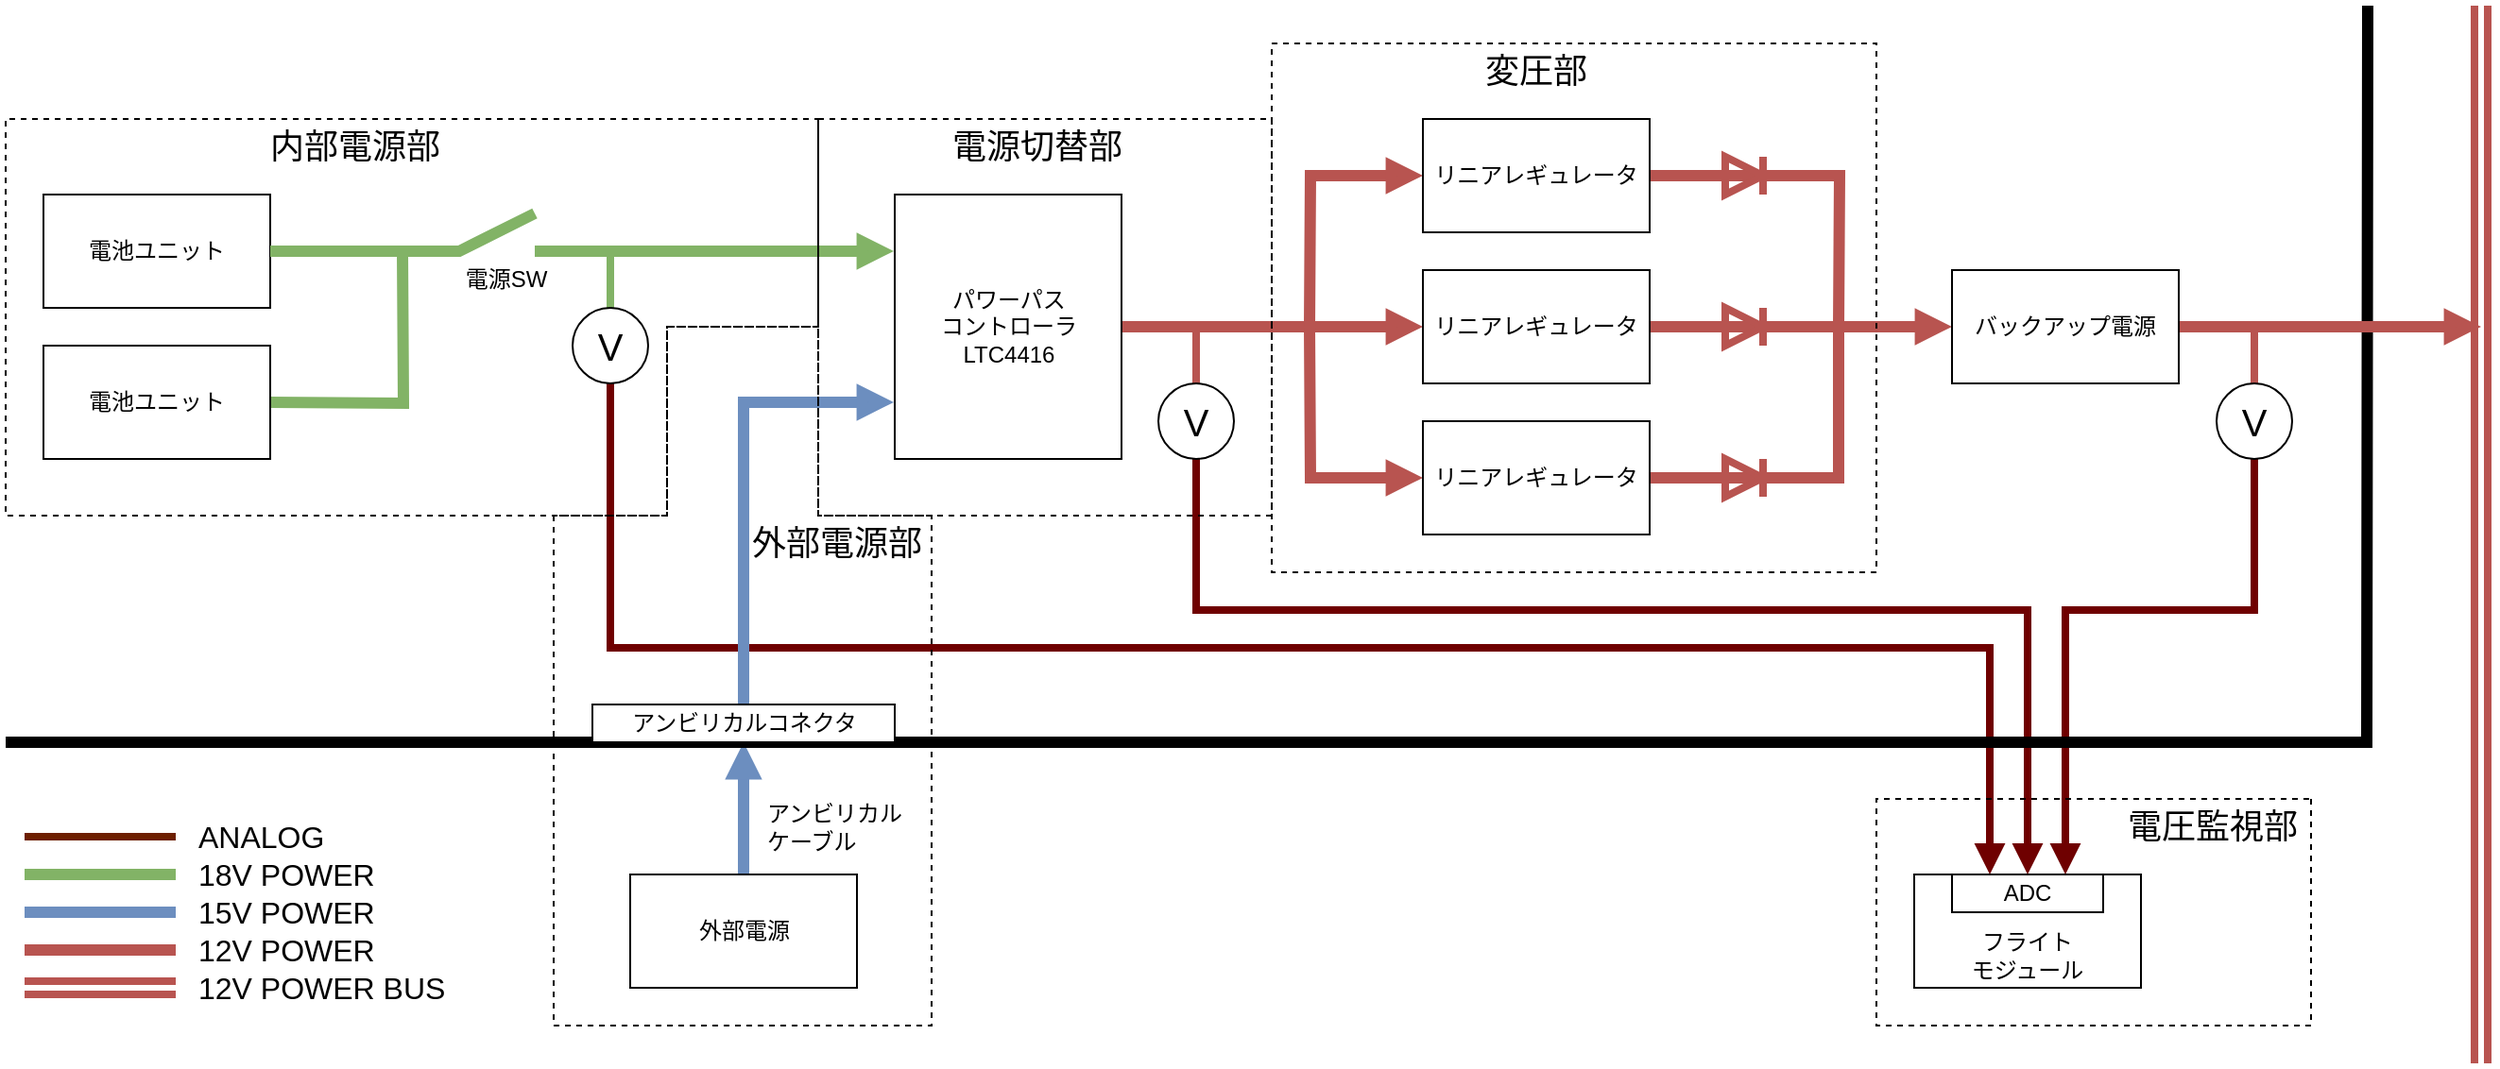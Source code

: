 <mxfile version="21.7.5" type="device">
  <diagram name="ページ1" id="wtJFmKczoMVmBth9ZRmk">
    <mxGraphModel dx="2662" dy="1786" grid="1" gridSize="10" guides="1" tooltips="1" connect="1" arrows="1" fold="1" page="1" pageScale="1" pageWidth="1169" pageHeight="827" math="0" shadow="0">
      <root>
        <mxCell id="0" />
        <mxCell id="1" parent="0" />
        <mxCell id="NaQjXbbP09VLOcweNS_s-93" value="フライト&lt;br&gt;モジュール" style="rounded=0;whiteSpace=wrap;html=1;verticalAlign=bottom;" vertex="1" parent="1">
          <mxGeometry x="960" y="380" width="120" height="60" as="geometry" />
        </mxCell>
        <mxCell id="NaQjXbbP09VLOcweNS_s-39" style="edgeStyle=orthogonalEdgeStyle;rounded=0;orthogonalLoop=1;jettySize=auto;html=1;fillColor=#a20025;strokeColor=#6F0000;strokeWidth=4;endArrow=block;endFill=1;" edge="1" parent="1" source="NaQjXbbP09VLOcweNS_s-34" target="NaQjXbbP09VLOcweNS_s-32">
          <mxGeometry relative="1" as="geometry">
            <Array as="points">
              <mxPoint x="580" y="240" />
              <mxPoint x="1020" y="240" />
            </Array>
          </mxGeometry>
        </mxCell>
        <mxCell id="NaQjXbbP09VLOcweNS_s-40" style="edgeStyle=orthogonalEdgeStyle;rounded=0;orthogonalLoop=1;jettySize=auto;html=1;fillColor=#a20025;strokeColor=#6F0000;strokeWidth=4;endArrow=block;endFill=1;entryX=0.75;entryY=0;entryDx=0;entryDy=0;" edge="1" parent="1" target="NaQjXbbP09VLOcweNS_s-32">
          <mxGeometry relative="1" as="geometry">
            <mxPoint x="1140" y="140" as="sourcePoint" />
            <mxPoint x="1040" y="370" as="targetPoint" />
            <Array as="points">
              <mxPoint x="1140" y="240" />
              <mxPoint x="1040" y="240" />
            </Array>
          </mxGeometry>
        </mxCell>
        <mxCell id="NaQjXbbP09VLOcweNS_s-38" style="edgeStyle=orthogonalEdgeStyle;rounded=0;orthogonalLoop=1;jettySize=auto;html=1;strokeWidth=4;fillColor=#a20025;strokeColor=#6F0000;endArrow=block;endFill=1;" edge="1" parent="1" target="NaQjXbbP09VLOcweNS_s-32">
          <mxGeometry relative="1" as="geometry">
            <mxPoint x="270" y="117.321" as="sourcePoint" />
            <mxPoint x="989.96" y="354" as="targetPoint" />
            <Array as="points">
              <mxPoint x="270" y="260" />
              <mxPoint x="1000" y="260" />
            </Array>
          </mxGeometry>
        </mxCell>
        <mxCell id="NaQjXbbP09VLOcweNS_s-5" value="" style="edgeStyle=orthogonalEdgeStyle;rounded=0;orthogonalLoop=1;jettySize=auto;html=1;fillColor=#dae8fc;strokeColor=#6c8ebf;strokeWidth=6;endArrow=block;endFill=1;endSize=4;startSize=4;" edge="1" parent="1" source="NaQjXbbP09VLOcweNS_s-1" target="NaQjXbbP09VLOcweNS_s-4">
          <mxGeometry relative="1" as="geometry" />
        </mxCell>
        <mxCell id="NaQjXbbP09VLOcweNS_s-1" value="外部電源" style="rounded=0;whiteSpace=wrap;html=1;" vertex="1" parent="1">
          <mxGeometry x="280.5" y="380" width="120" height="60" as="geometry" />
        </mxCell>
        <mxCell id="NaQjXbbP09VLOcweNS_s-2" value="" style="endArrow=none;html=1;rounded=0;strokeWidth=6;" edge="1" parent="1">
          <mxGeometry width="50" height="50" relative="1" as="geometry">
            <mxPoint x="1200" y="-80" as="sourcePoint" />
            <mxPoint x="-50" y="310" as="targetPoint" />
            <Array as="points">
              <mxPoint x="1199.5" y="310" />
            </Array>
          </mxGeometry>
        </mxCell>
        <mxCell id="NaQjXbbP09VLOcweNS_s-12" style="edgeStyle=orthogonalEdgeStyle;rounded=0;orthogonalLoop=1;jettySize=auto;html=1;fillColor=#dae8fc;strokeColor=#6c8ebf;strokeWidth=6;endArrow=block;endFill=1;exitX=0.5;exitY=0;exitDx=0;exitDy=0;startSize=4;endSize=4;" edge="1" parent="1" source="NaQjXbbP09VLOcweNS_s-4">
          <mxGeometry relative="1" as="geometry">
            <mxPoint x="420" y="130" as="targetPoint" />
            <Array as="points">
              <mxPoint x="340.5" y="130" />
            </Array>
          </mxGeometry>
        </mxCell>
        <mxCell id="NaQjXbbP09VLOcweNS_s-4" value="アンビリカルコネクタ" style="rounded=0;whiteSpace=wrap;html=1;" vertex="1" parent="1">
          <mxGeometry x="260.5" y="290" width="160" height="20" as="geometry" />
        </mxCell>
        <mxCell id="NaQjXbbP09VLOcweNS_s-10" style="edgeStyle=orthogonalEdgeStyle;rounded=0;orthogonalLoop=1;jettySize=auto;html=1;fillColor=#d5e8d4;strokeColor=#82b366;strokeWidth=6;endArrow=block;endFill=1;endSize=4;startSize=4;" edge="1" parent="1">
          <mxGeometry relative="1" as="geometry">
            <mxPoint x="230" y="50" as="sourcePoint" />
            <mxPoint x="420" y="50" as="targetPoint" />
          </mxGeometry>
        </mxCell>
        <mxCell id="NaQjXbbP09VLOcweNS_s-7" value="電池ユニット" style="rounded=0;whiteSpace=wrap;html=1;" vertex="1" parent="1">
          <mxGeometry x="-30" y="20" width="120" height="60" as="geometry" />
        </mxCell>
        <mxCell id="NaQjXbbP09VLOcweNS_s-11" style="edgeStyle=orthogonalEdgeStyle;rounded=0;orthogonalLoop=1;jettySize=auto;html=1;fillColor=#d5e8d4;strokeColor=#82b366;endArrow=none;endFill=0;strokeWidth=6;" edge="1" parent="1">
          <mxGeometry relative="1" as="geometry">
            <mxPoint x="160" y="50" as="targetPoint" />
            <mxPoint x="90" y="130" as="sourcePoint" />
          </mxGeometry>
        </mxCell>
        <mxCell id="NaQjXbbP09VLOcweNS_s-8" value="電池ユニット" style="rounded=0;whiteSpace=wrap;html=1;" vertex="1" parent="1">
          <mxGeometry x="-30" y="100" width="120" height="60" as="geometry" />
        </mxCell>
        <mxCell id="NaQjXbbP09VLOcweNS_s-14" value="" style="edgeStyle=orthogonalEdgeStyle;rounded=0;orthogonalLoop=1;jettySize=auto;html=1;endArrow=block;endFill=1;fillColor=#f8cecc;strokeColor=#b85450;strokeWidth=6;startSize=4;endSize=4;" edge="1" parent="1" source="NaQjXbbP09VLOcweNS_s-9" target="NaQjXbbP09VLOcweNS_s-13">
          <mxGeometry relative="1" as="geometry" />
        </mxCell>
        <mxCell id="NaQjXbbP09VLOcweNS_s-9" value="パワーパス&lt;br&gt;コントローラ&lt;br&gt;LTC4416" style="rounded=0;whiteSpace=wrap;html=1;" vertex="1" parent="1">
          <mxGeometry x="420.5" y="20" width="120" height="140" as="geometry" />
        </mxCell>
        <mxCell id="NaQjXbbP09VLOcweNS_s-21" value="" style="edgeStyle=orthogonalEdgeStyle;rounded=0;orthogonalLoop=1;jettySize=auto;html=1;strokeWidth=6;fillColor=#f8cecc;strokeColor=#b85450;endArrow=block;endFill=1;endSize=4;startSize=4;exitX=1;exitY=0.5;exitDx=0;exitDy=0;" edge="1" parent="1" source="NaQjXbbP09VLOcweNS_s-13" target="NaQjXbbP09VLOcweNS_s-20">
          <mxGeometry relative="1" as="geometry">
            <mxPoint x="920" y="90" as="sourcePoint" />
          </mxGeometry>
        </mxCell>
        <mxCell id="NaQjXbbP09VLOcweNS_s-13" value="リニアレギュレータ" style="rounded=0;whiteSpace=wrap;html=1;" vertex="1" parent="1">
          <mxGeometry x="700" y="60" width="120" height="60" as="geometry" />
        </mxCell>
        <mxCell id="NaQjXbbP09VLOcweNS_s-18" style="edgeStyle=orthogonalEdgeStyle;rounded=0;orthogonalLoop=1;jettySize=auto;html=1;startArrow=block;startFill=1;endArrow=none;endFill=0;fillColor=#f8cecc;strokeColor=#b85450;strokeWidth=6;endSize=4;startSize=4;" edge="1" parent="1" source="NaQjXbbP09VLOcweNS_s-15">
          <mxGeometry relative="1" as="geometry">
            <mxPoint x="640" y="90" as="targetPoint" />
          </mxGeometry>
        </mxCell>
        <mxCell id="NaQjXbbP09VLOcweNS_s-23" style="edgeStyle=orthogonalEdgeStyle;rounded=0;orthogonalLoop=1;jettySize=auto;html=1;strokeWidth=6;fillColor=#f8cecc;strokeColor=#b85450;endArrow=none;endFill=0;" edge="1" parent="1" source="NaQjXbbP09VLOcweNS_s-15">
          <mxGeometry relative="1" as="geometry">
            <mxPoint x="920" y="90" as="targetPoint" />
            <Array as="points">
              <mxPoint x="920" y="170" />
            </Array>
          </mxGeometry>
        </mxCell>
        <mxCell id="NaQjXbbP09VLOcweNS_s-15" value="リニアレギュレータ" style="rounded=0;whiteSpace=wrap;html=1;" vertex="1" parent="1">
          <mxGeometry x="700" y="140" width="120" height="60" as="geometry" />
        </mxCell>
        <mxCell id="NaQjXbbP09VLOcweNS_s-17" style="edgeStyle=orthogonalEdgeStyle;rounded=0;orthogonalLoop=1;jettySize=auto;html=1;startArrow=block;startFill=1;endArrow=none;endFill=0;fillColor=#f8cecc;strokeColor=#b85450;strokeWidth=6;startSize=4;endSize=4;" edge="1" parent="1" source="NaQjXbbP09VLOcweNS_s-16">
          <mxGeometry relative="1" as="geometry">
            <mxPoint x="640" y="90" as="targetPoint" />
          </mxGeometry>
        </mxCell>
        <mxCell id="NaQjXbbP09VLOcweNS_s-22" style="edgeStyle=orthogonalEdgeStyle;rounded=0;orthogonalLoop=1;jettySize=auto;html=1;fillColor=#f8cecc;strokeColor=#b85450;strokeWidth=6;endArrow=none;endFill=0;" edge="1" parent="1" source="NaQjXbbP09VLOcweNS_s-16">
          <mxGeometry relative="1" as="geometry">
            <mxPoint x="920" y="90" as="targetPoint" />
          </mxGeometry>
        </mxCell>
        <mxCell id="NaQjXbbP09VLOcweNS_s-16" value="リニアレギュレータ" style="rounded=0;whiteSpace=wrap;html=1;" vertex="1" parent="1">
          <mxGeometry x="700" y="-20" width="120" height="60" as="geometry" />
        </mxCell>
        <mxCell id="NaQjXbbP09VLOcweNS_s-25" style="edgeStyle=orthogonalEdgeStyle;rounded=0;orthogonalLoop=1;jettySize=auto;html=1;fillColor=#f8cecc;strokeColor=#b85450;endArrow=block;endFill=1;strokeWidth=6;startSize=4;endSize=4;" edge="1" parent="1" source="NaQjXbbP09VLOcweNS_s-20">
          <mxGeometry relative="1" as="geometry">
            <mxPoint x="1260" y="90" as="targetPoint" />
          </mxGeometry>
        </mxCell>
        <mxCell id="NaQjXbbP09VLOcweNS_s-20" value="バックアップ電源" style="rounded=0;whiteSpace=wrap;html=1;" vertex="1" parent="1">
          <mxGeometry x="980" y="60" width="120" height="60" as="geometry" />
        </mxCell>
        <mxCell id="NaQjXbbP09VLOcweNS_s-24" value="" style="endArrow=none;html=1;rounded=0;shape=link;fillColor=#f8cecc;strokeColor=#b85450;strokeWidth=4;" edge="1" parent="1">
          <mxGeometry width="50" height="50" relative="1" as="geometry">
            <mxPoint x="1260" y="480" as="sourcePoint" />
            <mxPoint x="1260" y="-80" as="targetPoint" />
          </mxGeometry>
        </mxCell>
        <mxCell id="NaQjXbbP09VLOcweNS_s-33" style="edgeStyle=orthogonalEdgeStyle;rounded=0;orthogonalLoop=1;jettySize=auto;html=1;fillColor=#d5e8d4;strokeColor=#82b366;endArrow=none;endFill=0;strokeWidth=4;" edge="1" parent="1" source="NaQjXbbP09VLOcweNS_s-31">
          <mxGeometry relative="1" as="geometry">
            <mxPoint x="270.0" y="50" as="targetPoint" />
          </mxGeometry>
        </mxCell>
        <mxCell id="NaQjXbbP09VLOcweNS_s-31" value="V" style="ellipse;whiteSpace=wrap;html=1;aspect=fixed;fontSize=20;" vertex="1" parent="1">
          <mxGeometry x="250" y="80" width="40" height="40" as="geometry" />
        </mxCell>
        <mxCell id="NaQjXbbP09VLOcweNS_s-32" value="ADC" style="rounded=0;whiteSpace=wrap;html=1;" vertex="1" parent="1">
          <mxGeometry x="980" y="380" width="80" height="20" as="geometry" />
        </mxCell>
        <mxCell id="NaQjXbbP09VLOcweNS_s-35" style="edgeStyle=orthogonalEdgeStyle;rounded=0;orthogonalLoop=1;jettySize=auto;html=1;fillColor=#f8cecc;strokeColor=#b85450;endArrow=none;endFill=0;strokeWidth=4;" edge="1" parent="1" source="NaQjXbbP09VLOcweNS_s-34">
          <mxGeometry relative="1" as="geometry">
            <mxPoint x="580" y="90" as="targetPoint" />
          </mxGeometry>
        </mxCell>
        <mxCell id="NaQjXbbP09VLOcweNS_s-34" value="V" style="ellipse;whiteSpace=wrap;html=1;aspect=fixed;fontSize=20;" vertex="1" parent="1">
          <mxGeometry x="560" y="120" width="40" height="40" as="geometry" />
        </mxCell>
        <mxCell id="NaQjXbbP09VLOcweNS_s-37" style="edgeStyle=orthogonalEdgeStyle;rounded=0;orthogonalLoop=1;jettySize=auto;html=1;fillColor=#f8cecc;strokeColor=#b85450;strokeWidth=4;endArrow=none;endFill=0;" edge="1" parent="1">
          <mxGeometry relative="1" as="geometry">
            <mxPoint x="1140.0" y="90" as="targetPoint" />
            <mxPoint x="1140" y="120" as="sourcePoint" />
          </mxGeometry>
        </mxCell>
        <mxCell id="NaQjXbbP09VLOcweNS_s-36" value="V" style="ellipse;whiteSpace=wrap;html=1;aspect=fixed;fontSize=20;" vertex="1" parent="1">
          <mxGeometry x="1120" y="120" width="40" height="40" as="geometry" />
        </mxCell>
        <mxCell id="NaQjXbbP09VLOcweNS_s-47" value="" style="endArrow=none;html=1;fillColor=#f8cecc;strokeColor=#b85450;strokeWidth=4;jumpStyle=none;rounded=0;" edge="1" parent="1">
          <mxGeometry width="50" height="50" relative="1" as="geometry">
            <mxPoint x="880" y="10" as="sourcePoint" />
            <mxPoint x="880" y="10" as="targetPoint" />
            <Array as="points">
              <mxPoint x="860" y="20" />
              <mxPoint x="860" />
            </Array>
          </mxGeometry>
        </mxCell>
        <mxCell id="NaQjXbbP09VLOcweNS_s-49" value="" style="endArrow=none;html=1;rounded=0;fillColor=#f8cecc;strokeColor=#b85450;strokeWidth=4;" edge="1" parent="1">
          <mxGeometry width="50" height="50" relative="1" as="geometry">
            <mxPoint x="880" y="20" as="sourcePoint" />
            <mxPoint x="880" as="targetPoint" />
          </mxGeometry>
        </mxCell>
        <mxCell id="NaQjXbbP09VLOcweNS_s-50" value="" style="endArrow=none;html=1;fillColor=#f8cecc;strokeColor=#b85450;strokeWidth=4;jumpStyle=none;rounded=0;" edge="1" parent="1">
          <mxGeometry width="50" height="50" relative="1" as="geometry">
            <mxPoint x="880" y="90" as="sourcePoint" />
            <mxPoint x="880" y="90" as="targetPoint" />
            <Array as="points">
              <mxPoint x="860" y="100" />
              <mxPoint x="860" y="80" />
            </Array>
          </mxGeometry>
        </mxCell>
        <mxCell id="NaQjXbbP09VLOcweNS_s-51" value="" style="endArrow=none;html=1;rounded=0;fillColor=#f8cecc;strokeColor=#b85450;strokeWidth=4;" edge="1" parent="1">
          <mxGeometry width="50" height="50" relative="1" as="geometry">
            <mxPoint x="880" y="100" as="sourcePoint" />
            <mxPoint x="880" y="80" as="targetPoint" />
          </mxGeometry>
        </mxCell>
        <mxCell id="NaQjXbbP09VLOcweNS_s-52" value="" style="endArrow=none;html=1;fillColor=#f8cecc;strokeColor=#b85450;strokeWidth=4;jumpStyle=none;rounded=0;" edge="1" parent="1">
          <mxGeometry width="50" height="50" relative="1" as="geometry">
            <mxPoint x="880" y="170" as="sourcePoint" />
            <mxPoint x="880" y="170" as="targetPoint" />
            <Array as="points">
              <mxPoint x="860" y="180" />
              <mxPoint x="860" y="160" />
            </Array>
          </mxGeometry>
        </mxCell>
        <mxCell id="NaQjXbbP09VLOcweNS_s-53" value="" style="endArrow=none;html=1;rounded=0;fillColor=#f8cecc;strokeColor=#b85450;strokeWidth=4;" edge="1" parent="1">
          <mxGeometry width="50" height="50" relative="1" as="geometry">
            <mxPoint x="880" y="180" as="sourcePoint" />
            <mxPoint x="880" y="160" as="targetPoint" />
          </mxGeometry>
        </mxCell>
        <mxCell id="NaQjXbbP09VLOcweNS_s-55" value="" style="endArrow=none;html=1;rounded=0;fillColor=#d5e8d4;strokeColor=#82b366;strokeWidth=6;exitX=1;exitY=0.5;exitDx=0;exitDy=0;" edge="1" parent="1">
          <mxGeometry width="50" height="50" relative="1" as="geometry">
            <mxPoint x="90" y="50" as="sourcePoint" />
            <mxPoint x="230" y="30" as="targetPoint" />
            <Array as="points">
              <mxPoint x="190" y="50" />
            </Array>
          </mxGeometry>
        </mxCell>
        <mxCell id="NaQjXbbP09VLOcweNS_s-58" value="" style="endArrow=none;html=1;rounded=0;dashed=1;" edge="1" parent="1">
          <mxGeometry width="50" height="50" relative="1" as="geometry">
            <mxPoint x="380" y="-20" as="sourcePoint" />
            <mxPoint x="380" y="-20" as="targetPoint" />
            <Array as="points">
              <mxPoint x="380" y="90" />
              <mxPoint x="300" y="90" />
              <mxPoint x="300" y="190" />
              <mxPoint x="-50" y="190" />
              <mxPoint x="-50" y="-20" />
            </Array>
          </mxGeometry>
        </mxCell>
        <mxCell id="NaQjXbbP09VLOcweNS_s-59" value="内部電源部" style="text;html=1;strokeColor=none;fillColor=none;align=center;verticalAlign=middle;whiteSpace=wrap;rounded=0;fontSize=18;" vertex="1" parent="1">
          <mxGeometry x="40" y="-20" width="190" height="30" as="geometry" />
        </mxCell>
        <mxCell id="NaQjXbbP09VLOcweNS_s-61" value="電源SW" style="text;html=1;strokeColor=none;fillColor=none;align=center;verticalAlign=middle;whiteSpace=wrap;rounded=0;" vertex="1" parent="1">
          <mxGeometry x="185" y="50" width="60" height="30" as="geometry" />
        </mxCell>
        <mxCell id="NaQjXbbP09VLOcweNS_s-64" value="" style="endArrow=none;html=1;rounded=0;dashed=1;" edge="1" parent="1">
          <mxGeometry width="50" height="50" relative="1" as="geometry">
            <mxPoint x="380" y="90" as="sourcePoint" />
            <mxPoint x="380" y="90" as="targetPoint" />
            <Array as="points">
              <mxPoint x="300" y="90" />
              <mxPoint x="300" y="190" />
              <mxPoint x="240" y="190" />
              <mxPoint x="240" y="460" />
              <mxPoint x="440" y="460" />
              <mxPoint x="440" y="190" />
              <mxPoint x="380" y="190" />
            </Array>
          </mxGeometry>
        </mxCell>
        <mxCell id="NaQjXbbP09VLOcweNS_s-66" value="外部電源部" style="text;html=1;strokeColor=none;fillColor=none;align=center;verticalAlign=middle;whiteSpace=wrap;rounded=0;fontSize=18;" vertex="1" parent="1">
          <mxGeometry x="340" y="190" width="100" height="30" as="geometry" />
        </mxCell>
        <mxCell id="NaQjXbbP09VLOcweNS_s-67" value="" style="endArrow=none;dashed=1;html=1;rounded=0;" edge="1" parent="1">
          <mxGeometry width="50" height="50" relative="1" as="geometry">
            <mxPoint x="380" y="-20" as="sourcePoint" />
            <mxPoint x="380" y="-20" as="targetPoint" />
            <Array as="points">
              <mxPoint x="620" y="-20" />
              <mxPoint x="620" y="190" />
              <mxPoint x="380" y="190" />
            </Array>
          </mxGeometry>
        </mxCell>
        <mxCell id="NaQjXbbP09VLOcweNS_s-68" value="電源切替部" style="text;html=1;strokeColor=none;fillColor=none;align=center;verticalAlign=middle;whiteSpace=wrap;rounded=0;fontSize=18;" vertex="1" parent="1">
          <mxGeometry x="400.5" y="-20" width="190" height="30" as="geometry" />
        </mxCell>
        <mxCell id="NaQjXbbP09VLOcweNS_s-69" value="" style="endArrow=none;dashed=1;html=1;rounded=0;" edge="1" parent="1">
          <mxGeometry width="50" height="50" relative="1" as="geometry">
            <mxPoint x="620" y="-60" as="sourcePoint" />
            <mxPoint x="620" y="-60" as="targetPoint" />
            <Array as="points">
              <mxPoint x="940" y="-60" />
              <mxPoint x="940" y="220" />
              <mxPoint x="620" y="220" />
            </Array>
          </mxGeometry>
        </mxCell>
        <mxCell id="NaQjXbbP09VLOcweNS_s-70" value="変圧部" style="text;html=1;strokeColor=none;fillColor=none;align=center;verticalAlign=middle;whiteSpace=wrap;rounded=0;fontSize=18;" vertex="1" parent="1">
          <mxGeometry x="665" y="-60" width="190" height="30" as="geometry" />
        </mxCell>
        <mxCell id="NaQjXbbP09VLOcweNS_s-76" value="" style="endArrow=none;html=1;rounded=0;strokeWidth=6;fillColor=#d5e8d4;strokeColor=#82b366;" edge="1" parent="1">
          <mxGeometry width="50" height="50" relative="1" as="geometry">
            <mxPoint x="-40" y="380" as="sourcePoint" />
            <mxPoint x="40" y="380" as="targetPoint" />
          </mxGeometry>
        </mxCell>
        <mxCell id="NaQjXbbP09VLOcweNS_s-79" value="18V POWER" style="text;html=1;strokeColor=none;fillColor=none;align=left;verticalAlign=middle;whiteSpace=wrap;rounded=0;fontSize=16;" vertex="1" parent="1">
          <mxGeometry x="50" y="370" width="150" height="20" as="geometry" />
        </mxCell>
        <mxCell id="NaQjXbbP09VLOcweNS_s-80" value="" style="endArrow=none;html=1;rounded=0;strokeWidth=6;fillColor=#dae8fc;strokeColor=#6c8ebf;" edge="1" parent="1">
          <mxGeometry width="50" height="50" relative="1" as="geometry">
            <mxPoint x="-40" y="400" as="sourcePoint" />
            <mxPoint x="40" y="400" as="targetPoint" />
          </mxGeometry>
        </mxCell>
        <mxCell id="NaQjXbbP09VLOcweNS_s-83" value="15V POWER" style="text;html=1;strokeColor=none;fillColor=none;align=left;verticalAlign=middle;whiteSpace=wrap;rounded=0;fontSize=16;" vertex="1" parent="1">
          <mxGeometry x="50" y="390" width="150" height="20" as="geometry" />
        </mxCell>
        <mxCell id="NaQjXbbP09VLOcweNS_s-84" value="" style="endArrow=none;html=1;rounded=0;strokeWidth=6;fillColor=#f8cecc;strokeColor=#b85450;" edge="1" parent="1">
          <mxGeometry width="50" height="50" relative="1" as="geometry">
            <mxPoint x="-40" y="420" as="sourcePoint" />
            <mxPoint x="40" y="420" as="targetPoint" />
          </mxGeometry>
        </mxCell>
        <mxCell id="NaQjXbbP09VLOcweNS_s-85" value="12V POWER" style="text;html=1;strokeColor=none;fillColor=none;align=left;verticalAlign=middle;whiteSpace=wrap;rounded=0;fontSize=16;" vertex="1" parent="1">
          <mxGeometry x="50" y="410" width="150" height="20" as="geometry" />
        </mxCell>
        <mxCell id="NaQjXbbP09VLOcweNS_s-86" value="" style="endArrow=none;html=1;rounded=0;strokeWidth=4;fillColor=#a0522d;strokeColor=#6D1F00;" edge="1" parent="1">
          <mxGeometry width="50" height="50" relative="1" as="geometry">
            <mxPoint x="-40" y="360" as="sourcePoint" />
            <mxPoint x="40" y="360" as="targetPoint" />
          </mxGeometry>
        </mxCell>
        <mxCell id="NaQjXbbP09VLOcweNS_s-87" value="ANALOG" style="text;html=1;strokeColor=none;fillColor=none;align=left;verticalAlign=middle;whiteSpace=wrap;rounded=0;fontSize=16;" vertex="1" parent="1">
          <mxGeometry x="50" y="350" width="150" height="20" as="geometry" />
        </mxCell>
        <mxCell id="NaQjXbbP09VLOcweNS_s-88" value="" style="endArrow=none;html=1;rounded=0;shape=link;fillColor=#f8cecc;strokeColor=#b85450;strokeWidth=4;" edge="1" parent="1">
          <mxGeometry width="50" height="50" relative="1" as="geometry">
            <mxPoint x="40" y="440" as="sourcePoint" />
            <mxPoint x="-40" y="440" as="targetPoint" />
          </mxGeometry>
        </mxCell>
        <mxCell id="NaQjXbbP09VLOcweNS_s-89" value="12V POWER BUS" style="text;html=1;strokeColor=none;fillColor=none;align=left;verticalAlign=middle;whiteSpace=wrap;rounded=0;fontSize=16;" vertex="1" parent="1">
          <mxGeometry x="50" y="430" width="190" height="20" as="geometry" />
        </mxCell>
        <mxCell id="NaQjXbbP09VLOcweNS_s-90" value="アンビリカル&lt;br&gt;ケーブル" style="text;html=1;strokeColor=none;fillColor=none;align=left;verticalAlign=middle;whiteSpace=wrap;rounded=0;" vertex="1" parent="1">
          <mxGeometry x="350.5" y="340" width="89.5" height="30" as="geometry" />
        </mxCell>
        <mxCell id="NaQjXbbP09VLOcweNS_s-91" value="電圧監視部" style="text;html=1;strokeColor=none;fillColor=none;align=left;verticalAlign=middle;whiteSpace=wrap;rounded=0;fontSize=18;" vertex="1" parent="1">
          <mxGeometry x="1070.5" y="340" width="109.5" height="30" as="geometry" />
        </mxCell>
        <mxCell id="NaQjXbbP09VLOcweNS_s-92" value="" style="endArrow=none;dashed=1;html=1;rounded=0;" edge="1" parent="1">
          <mxGeometry width="50" height="50" relative="1" as="geometry">
            <mxPoint x="1170" y="340" as="sourcePoint" />
            <mxPoint x="1170" y="340" as="targetPoint" />
            <Array as="points">
              <mxPoint x="1170" y="460" />
              <mxPoint x="940" y="460" />
              <mxPoint x="940" y="340" />
            </Array>
          </mxGeometry>
        </mxCell>
      </root>
    </mxGraphModel>
  </diagram>
</mxfile>
